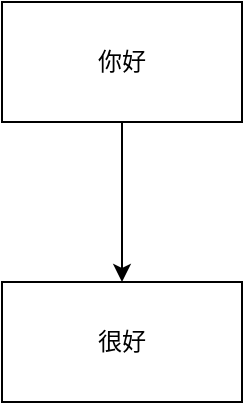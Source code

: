 <mxfile version="16.0.0" type="github">
  <diagram id="pkEM3x34Oi6mPv9r7lrz" name="Page-1">
    <mxGraphModel dx="1422" dy="762" grid="1" gridSize="10" guides="1" tooltips="1" connect="1" arrows="1" fold="1" page="1" pageScale="1" pageWidth="827" pageHeight="1169" math="0" shadow="0">
      <root>
        <mxCell id="0" />
        <mxCell id="1" parent="0" />
        <mxCell id="DUT6juD_qUD-Dh1t6kPN-4" value="" style="edgeStyle=orthogonalEdgeStyle;rounded=0;orthogonalLoop=1;jettySize=auto;html=1;" parent="1" source="DUT6juD_qUD-Dh1t6kPN-1" target="DUT6juD_qUD-Dh1t6kPN-3" edge="1">
          <mxGeometry relative="1" as="geometry" />
        </mxCell>
        <mxCell id="DUT6juD_qUD-Dh1t6kPN-1" value="你好" style="rounded=0;whiteSpace=wrap;html=1;" parent="1" vertex="1">
          <mxGeometry x="310" y="90" width="120" height="60" as="geometry" />
        </mxCell>
        <mxCell id="DUT6juD_qUD-Dh1t6kPN-3" value="很好" style="rounded=0;whiteSpace=wrap;html=1;" parent="1" vertex="1">
          <mxGeometry x="310" y="230" width="120" height="60" as="geometry" />
        </mxCell>
      </root>
    </mxGraphModel>
  </diagram>
</mxfile>
